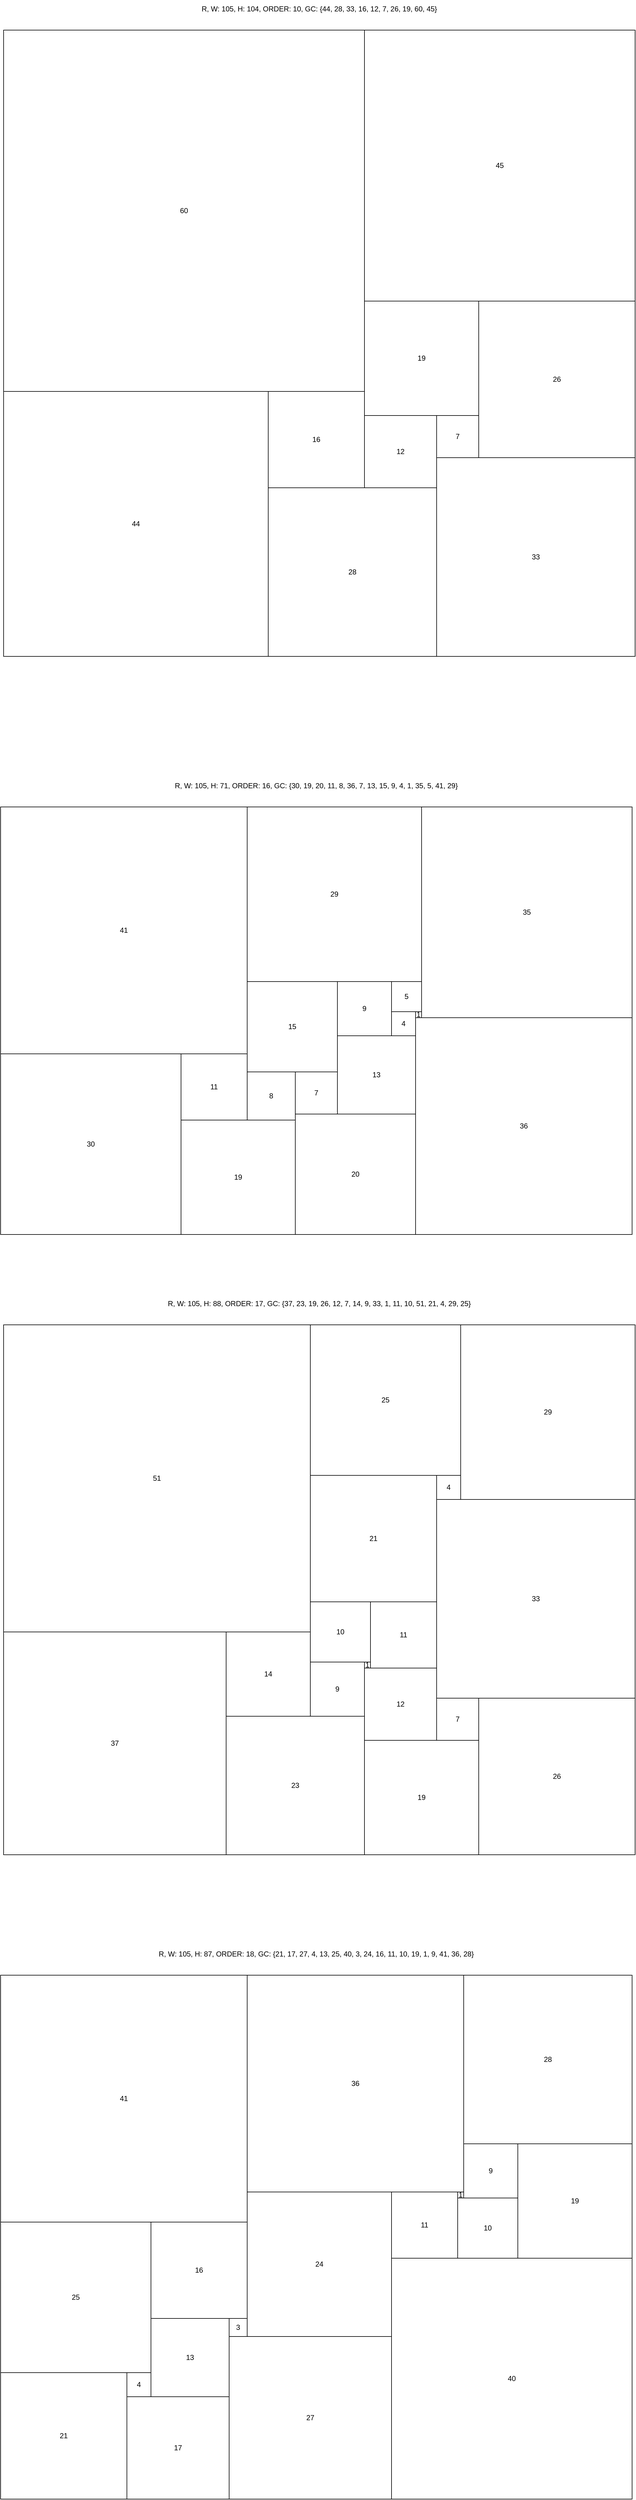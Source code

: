 <mxfile version="21.2.1" type="device">
  <diagram name="Page-1" id="H1nZVYqxkzLZFgEqRADx">
    <mxGraphModel dx="452" dy="1945" grid="1" gridSize="10" guides="1" tooltips="1" connect="1" arrows="1" fold="1" page="1" pageScale="1" pageWidth="850" pageHeight="1100" math="0" shadow="0">
      <root>
        <mxCell id="0" />
        <mxCell id="1" parent="0" />
        <mxCell id="AsBp8XiL8Dx4Y6rQVwFH-356" value="R, W: 105, H: 104, ORDER: 10, GC: {44, 28, 33, 16, 12, 7, 26, 19, 60, 45} " style="text;html=1;strokeColor=none;fillColor=none;align=center;verticalAlign=middle;whiteSpace=wrap;rounded=0;" parent="1" vertex="1">
          <mxGeometry x="1150" width="1050" height="30" as="geometry" />
        </mxCell>
        <mxCell id="AsBp8XiL8Dx4Y6rQVwFH-4677" value="R, W: 105, H: 71, ORDER: 16, GC: {30, 19, 20, 11, 8, 36, 7, 13, 15, 9, 4, 1, 35, 5, 41, 29} " style="text;html=1;strokeColor=none;fillColor=none;align=center;verticalAlign=middle;whiteSpace=wrap;rounded=0;" parent="1" vertex="1">
          <mxGeometry x="1145" y="1290" width="1050" height="30" as="geometry" />
        </mxCell>
        <mxCell id="AsBp8XiL8Dx4Y6rQVwFH-5681" value="R, W: 105, H: 88, ORDER: 17, GC: {37, 23, 19, 26, 12, 7, 14, 9, 33, 1, 11, 10, 51, 21, 4, 29, 25} " style="text;html=1;strokeColor=none;fillColor=none;align=center;verticalAlign=middle;whiteSpace=wrap;rounded=0;" parent="1" vertex="1">
          <mxGeometry x="1150" y="2150" width="1050" height="30" as="geometry" />
        </mxCell>
        <mxCell id="AsBp8XiL8Dx4Y6rQVwFH-7173" value="R, W: 105, H: 87, ORDER: 18, GC: {21, 17, 27, 4, 13, 25, 40, 3, 24, 16, 11, 10, 19, 1, 9, 41, 36, 28} " style="text;html=1;strokeColor=none;fillColor=none;align=center;verticalAlign=middle;whiteSpace=wrap;rounded=0;" parent="1" vertex="1">
          <mxGeometry x="1145" y="3230" width="1050" height="30" as="geometry" />
        </mxCell>
        <mxCell id="JwGBPkAIjTuVOSGxgzNQ-1" value="" style="group;flipV=1;" vertex="1" connectable="0" parent="1">
          <mxGeometry x="1145" y="3280" width="1050" height="870" as="geometry" />
        </mxCell>
        <mxCell id="761dnnyQ54j-Cl0NHfQN-7174" value="21" style="rounded=0;whiteSpace=wrap;html=1;" parent="JwGBPkAIjTuVOSGxgzNQ-1" vertex="1">
          <mxGeometry y="660" width="210" height="210" as="geometry" />
        </mxCell>
        <mxCell id="761dnnyQ54j-Cl0NHfQN-7175" value="17" style="rounded=0;whiteSpace=wrap;html=1;" parent="JwGBPkAIjTuVOSGxgzNQ-1" vertex="1">
          <mxGeometry x="210" y="700" width="170" height="170" as="geometry" />
        </mxCell>
        <mxCell id="761dnnyQ54j-Cl0NHfQN-7176" value="27" style="rounded=0;whiteSpace=wrap;html=1;" parent="JwGBPkAIjTuVOSGxgzNQ-1" vertex="1">
          <mxGeometry x="380" y="600" width="270" height="270" as="geometry" />
        </mxCell>
        <mxCell id="761dnnyQ54j-Cl0NHfQN-7177" value="4" style="rounded=0;whiteSpace=wrap;html=1;" parent="JwGBPkAIjTuVOSGxgzNQ-1" vertex="1">
          <mxGeometry x="210" y="660" width="40" height="40" as="geometry" />
        </mxCell>
        <mxCell id="761dnnyQ54j-Cl0NHfQN-7178" value="13" style="rounded=0;whiteSpace=wrap;html=1;" parent="JwGBPkAIjTuVOSGxgzNQ-1" vertex="1">
          <mxGeometry x="250" y="570" width="130" height="130" as="geometry" />
        </mxCell>
        <mxCell id="761dnnyQ54j-Cl0NHfQN-7179" value="25" style="rounded=0;whiteSpace=wrap;html=1;" parent="JwGBPkAIjTuVOSGxgzNQ-1" vertex="1">
          <mxGeometry y="410" width="250" height="250" as="geometry" />
        </mxCell>
        <mxCell id="761dnnyQ54j-Cl0NHfQN-7180" value="40" style="rounded=0;whiteSpace=wrap;html=1;" parent="JwGBPkAIjTuVOSGxgzNQ-1" vertex="1">
          <mxGeometry x="650" y="470" width="400" height="400" as="geometry" />
        </mxCell>
        <mxCell id="761dnnyQ54j-Cl0NHfQN-7181" value="3" style="rounded=0;whiteSpace=wrap;html=1;" parent="JwGBPkAIjTuVOSGxgzNQ-1" vertex="1">
          <mxGeometry x="380" y="570" width="30" height="30" as="geometry" />
        </mxCell>
        <mxCell id="761dnnyQ54j-Cl0NHfQN-7182" value="24" style="rounded=0;whiteSpace=wrap;html=1;" parent="JwGBPkAIjTuVOSGxgzNQ-1" vertex="1">
          <mxGeometry x="410" y="360" width="240" height="240" as="geometry" />
        </mxCell>
        <mxCell id="761dnnyQ54j-Cl0NHfQN-7183" value="16" style="rounded=0;whiteSpace=wrap;html=1;" parent="JwGBPkAIjTuVOSGxgzNQ-1" vertex="1">
          <mxGeometry x="250" y="410" width="160" height="160" as="geometry" />
        </mxCell>
        <mxCell id="761dnnyQ54j-Cl0NHfQN-7184" value="11" style="rounded=0;whiteSpace=wrap;html=1;" parent="JwGBPkAIjTuVOSGxgzNQ-1" vertex="1">
          <mxGeometry x="650" y="360" width="110" height="110" as="geometry" />
        </mxCell>
        <mxCell id="761dnnyQ54j-Cl0NHfQN-7185" value="10" style="rounded=0;whiteSpace=wrap;html=1;" parent="JwGBPkAIjTuVOSGxgzNQ-1" vertex="1">
          <mxGeometry x="760" y="370" width="100" height="100" as="geometry" />
        </mxCell>
        <mxCell id="761dnnyQ54j-Cl0NHfQN-7186" value="19" style="rounded=0;whiteSpace=wrap;html=1;" parent="JwGBPkAIjTuVOSGxgzNQ-1" vertex="1">
          <mxGeometry x="860" y="280" width="190" height="190" as="geometry" />
        </mxCell>
        <mxCell id="761dnnyQ54j-Cl0NHfQN-7187" value="1" style="rounded=0;whiteSpace=wrap;html=1;" parent="JwGBPkAIjTuVOSGxgzNQ-1" vertex="1">
          <mxGeometry x="760" y="360" width="10" height="10" as="geometry" />
        </mxCell>
        <mxCell id="761dnnyQ54j-Cl0NHfQN-7188" value="9" style="rounded=0;whiteSpace=wrap;html=1;" parent="JwGBPkAIjTuVOSGxgzNQ-1" vertex="1">
          <mxGeometry x="770" y="280" width="90" height="90" as="geometry" />
        </mxCell>
        <mxCell id="761dnnyQ54j-Cl0NHfQN-7189" value="41" style="rounded=0;whiteSpace=wrap;html=1;" parent="JwGBPkAIjTuVOSGxgzNQ-1" vertex="1">
          <mxGeometry width="410" height="410" as="geometry" />
        </mxCell>
        <mxCell id="761dnnyQ54j-Cl0NHfQN-7190" value="36" style="rounded=0;whiteSpace=wrap;html=1;" parent="JwGBPkAIjTuVOSGxgzNQ-1" vertex="1">
          <mxGeometry x="410" width="360" height="360" as="geometry" />
        </mxCell>
        <mxCell id="761dnnyQ54j-Cl0NHfQN-7191" value="28" style="rounded=0;whiteSpace=wrap;html=1;" parent="JwGBPkAIjTuVOSGxgzNQ-1" vertex="1">
          <mxGeometry x="770" width="280" height="280" as="geometry" />
        </mxCell>
        <mxCell id="JwGBPkAIjTuVOSGxgzNQ-2" value="" style="group;flipV=1;" vertex="1" connectable="0" parent="1">
          <mxGeometry x="1150" y="2200" width="1050" height="880" as="geometry" />
        </mxCell>
        <mxCell id="761dnnyQ54j-Cl0NHfQN-5682" value="37" style="rounded=0;whiteSpace=wrap;html=1;" parent="JwGBPkAIjTuVOSGxgzNQ-2" vertex="1">
          <mxGeometry y="510" width="370" height="370" as="geometry" />
        </mxCell>
        <mxCell id="761dnnyQ54j-Cl0NHfQN-5683" value="23" style="rounded=0;whiteSpace=wrap;html=1;" parent="JwGBPkAIjTuVOSGxgzNQ-2" vertex="1">
          <mxGeometry x="370" y="650" width="230" height="230" as="geometry" />
        </mxCell>
        <mxCell id="761dnnyQ54j-Cl0NHfQN-5684" value="19" style="rounded=0;whiteSpace=wrap;html=1;" parent="JwGBPkAIjTuVOSGxgzNQ-2" vertex="1">
          <mxGeometry x="600" y="690" width="190" height="190" as="geometry" />
        </mxCell>
        <mxCell id="761dnnyQ54j-Cl0NHfQN-5685" value="26" style="rounded=0;whiteSpace=wrap;html=1;" parent="JwGBPkAIjTuVOSGxgzNQ-2" vertex="1">
          <mxGeometry x="790" y="620" width="260" height="260" as="geometry" />
        </mxCell>
        <mxCell id="761dnnyQ54j-Cl0NHfQN-5686" value="12" style="rounded=0;whiteSpace=wrap;html=1;" parent="JwGBPkAIjTuVOSGxgzNQ-2" vertex="1">
          <mxGeometry x="600" y="570" width="120" height="120" as="geometry" />
        </mxCell>
        <mxCell id="761dnnyQ54j-Cl0NHfQN-5687" value="7" style="rounded=0;whiteSpace=wrap;html=1;" parent="JwGBPkAIjTuVOSGxgzNQ-2" vertex="1">
          <mxGeometry x="720" y="620" width="70" height="70" as="geometry" />
        </mxCell>
        <mxCell id="761dnnyQ54j-Cl0NHfQN-5688" value="14" style="rounded=0;whiteSpace=wrap;html=1;" parent="JwGBPkAIjTuVOSGxgzNQ-2" vertex="1">
          <mxGeometry x="370" y="510" width="140" height="140" as="geometry" />
        </mxCell>
        <mxCell id="761dnnyQ54j-Cl0NHfQN-5689" value="9" style="rounded=0;whiteSpace=wrap;html=1;" parent="JwGBPkAIjTuVOSGxgzNQ-2" vertex="1">
          <mxGeometry x="510" y="560" width="90" height="90" as="geometry" />
        </mxCell>
        <mxCell id="761dnnyQ54j-Cl0NHfQN-5690" value="33" style="rounded=0;whiteSpace=wrap;html=1;" parent="JwGBPkAIjTuVOSGxgzNQ-2" vertex="1">
          <mxGeometry x="720" y="290" width="330" height="330" as="geometry" />
        </mxCell>
        <mxCell id="761dnnyQ54j-Cl0NHfQN-5691" value="1" style="rounded=0;whiteSpace=wrap;html=1;" parent="JwGBPkAIjTuVOSGxgzNQ-2" vertex="1">
          <mxGeometry x="600" y="560" width="10" height="10" as="geometry" />
        </mxCell>
        <mxCell id="761dnnyQ54j-Cl0NHfQN-5692" value="11" style="rounded=0;whiteSpace=wrap;html=1;" parent="JwGBPkAIjTuVOSGxgzNQ-2" vertex="1">
          <mxGeometry x="610" y="460" width="110" height="110" as="geometry" />
        </mxCell>
        <mxCell id="761dnnyQ54j-Cl0NHfQN-5693" value="10" style="rounded=0;whiteSpace=wrap;html=1;" parent="JwGBPkAIjTuVOSGxgzNQ-2" vertex="1">
          <mxGeometry x="510" y="460" width="100" height="100" as="geometry" />
        </mxCell>
        <mxCell id="761dnnyQ54j-Cl0NHfQN-5694" value="51" style="rounded=0;whiteSpace=wrap;html=1;" parent="JwGBPkAIjTuVOSGxgzNQ-2" vertex="1">
          <mxGeometry width="510" height="510" as="geometry" />
        </mxCell>
        <mxCell id="761dnnyQ54j-Cl0NHfQN-5695" value="21" style="rounded=0;whiteSpace=wrap;html=1;" parent="JwGBPkAIjTuVOSGxgzNQ-2" vertex="1">
          <mxGeometry x="510" y="250" width="210" height="210" as="geometry" />
        </mxCell>
        <mxCell id="761dnnyQ54j-Cl0NHfQN-5696" value="4" style="rounded=0;whiteSpace=wrap;html=1;" parent="JwGBPkAIjTuVOSGxgzNQ-2" vertex="1">
          <mxGeometry x="720" y="250" width="40" height="40" as="geometry" />
        </mxCell>
        <mxCell id="761dnnyQ54j-Cl0NHfQN-5697" value="29" style="rounded=0;whiteSpace=wrap;html=1;" parent="JwGBPkAIjTuVOSGxgzNQ-2" vertex="1">
          <mxGeometry x="760" width="290" height="290" as="geometry" />
        </mxCell>
        <mxCell id="761dnnyQ54j-Cl0NHfQN-5698" value="25" style="rounded=0;whiteSpace=wrap;html=1;" parent="JwGBPkAIjTuVOSGxgzNQ-2" vertex="1">
          <mxGeometry x="510" width="250" height="250" as="geometry" />
        </mxCell>
        <mxCell id="JwGBPkAIjTuVOSGxgzNQ-3" value="" style="group;flipV=1;" vertex="1" connectable="0" parent="1">
          <mxGeometry x="1145" y="1340" width="1050" height="710" as="geometry" />
        </mxCell>
        <mxCell id="761dnnyQ54j-Cl0NHfQN-4678" value="30" style="rounded=0;whiteSpace=wrap;html=1;" parent="JwGBPkAIjTuVOSGxgzNQ-3" vertex="1">
          <mxGeometry y="410" width="300" height="300" as="geometry" />
        </mxCell>
        <mxCell id="761dnnyQ54j-Cl0NHfQN-4679" value="19" style="rounded=0;whiteSpace=wrap;html=1;" parent="JwGBPkAIjTuVOSGxgzNQ-3" vertex="1">
          <mxGeometry x="300" y="520" width="190" height="190" as="geometry" />
        </mxCell>
        <mxCell id="761dnnyQ54j-Cl0NHfQN-4680" value="20" style="rounded=0;whiteSpace=wrap;html=1;" parent="JwGBPkAIjTuVOSGxgzNQ-3" vertex="1">
          <mxGeometry x="490" y="510" width="200" height="200" as="geometry" />
        </mxCell>
        <mxCell id="761dnnyQ54j-Cl0NHfQN-4681" value="11" style="rounded=0;whiteSpace=wrap;html=1;" parent="JwGBPkAIjTuVOSGxgzNQ-3" vertex="1">
          <mxGeometry x="300" y="410" width="110" height="110" as="geometry" />
        </mxCell>
        <mxCell id="761dnnyQ54j-Cl0NHfQN-4682" value="8" style="rounded=0;whiteSpace=wrap;html=1;" parent="JwGBPkAIjTuVOSGxgzNQ-3" vertex="1">
          <mxGeometry x="410" y="440" width="80" height="80" as="geometry" />
        </mxCell>
        <mxCell id="761dnnyQ54j-Cl0NHfQN-4683" value="36" style="rounded=0;whiteSpace=wrap;html=1;" parent="JwGBPkAIjTuVOSGxgzNQ-3" vertex="1">
          <mxGeometry x="690" y="350" width="360" height="360" as="geometry" />
        </mxCell>
        <mxCell id="761dnnyQ54j-Cl0NHfQN-4684" value="7" style="rounded=0;whiteSpace=wrap;html=1;" parent="JwGBPkAIjTuVOSGxgzNQ-3" vertex="1">
          <mxGeometry x="490" y="440" width="70" height="70" as="geometry" />
        </mxCell>
        <mxCell id="761dnnyQ54j-Cl0NHfQN-4685" value="13" style="rounded=0;whiteSpace=wrap;html=1;" parent="JwGBPkAIjTuVOSGxgzNQ-3" vertex="1">
          <mxGeometry x="560" y="380" width="130" height="130" as="geometry" />
        </mxCell>
        <mxCell id="761dnnyQ54j-Cl0NHfQN-4686" value="15" style="rounded=0;whiteSpace=wrap;html=1;" parent="JwGBPkAIjTuVOSGxgzNQ-3" vertex="1">
          <mxGeometry x="410" y="290" width="150" height="150" as="geometry" />
        </mxCell>
        <mxCell id="761dnnyQ54j-Cl0NHfQN-4687" value="9" style="rounded=0;whiteSpace=wrap;html=1;" parent="JwGBPkAIjTuVOSGxgzNQ-3" vertex="1">
          <mxGeometry x="560" y="290" width="90" height="90" as="geometry" />
        </mxCell>
        <mxCell id="761dnnyQ54j-Cl0NHfQN-4688" value="4" style="rounded=0;whiteSpace=wrap;html=1;" parent="JwGBPkAIjTuVOSGxgzNQ-3" vertex="1">
          <mxGeometry x="650" y="340" width="40" height="40" as="geometry" />
        </mxCell>
        <mxCell id="761dnnyQ54j-Cl0NHfQN-4689" value="1" style="rounded=0;whiteSpace=wrap;html=1;" parent="JwGBPkAIjTuVOSGxgzNQ-3" vertex="1">
          <mxGeometry x="690" y="340" width="10" height="10" as="geometry" />
        </mxCell>
        <mxCell id="761dnnyQ54j-Cl0NHfQN-4690" value="35" style="rounded=0;whiteSpace=wrap;html=1;" parent="JwGBPkAIjTuVOSGxgzNQ-3" vertex="1">
          <mxGeometry x="700" width="350" height="350" as="geometry" />
        </mxCell>
        <mxCell id="761dnnyQ54j-Cl0NHfQN-4691" value="5" style="rounded=0;whiteSpace=wrap;html=1;" parent="JwGBPkAIjTuVOSGxgzNQ-3" vertex="1">
          <mxGeometry x="650" y="290" width="50" height="50" as="geometry" />
        </mxCell>
        <mxCell id="761dnnyQ54j-Cl0NHfQN-4692" value="41" style="rounded=0;whiteSpace=wrap;html=1;" parent="JwGBPkAIjTuVOSGxgzNQ-3" vertex="1">
          <mxGeometry width="410" height="410" as="geometry" />
        </mxCell>
        <mxCell id="761dnnyQ54j-Cl0NHfQN-4693" value="29" style="rounded=0;whiteSpace=wrap;html=1;" parent="JwGBPkAIjTuVOSGxgzNQ-3" vertex="1">
          <mxGeometry x="410" width="290" height="290" as="geometry" />
        </mxCell>
        <mxCell id="JwGBPkAIjTuVOSGxgzNQ-5" value="" style="group;flipV=1;" vertex="1" connectable="0" parent="1">
          <mxGeometry x="1150" y="50" width="1050" height="1040" as="geometry" />
        </mxCell>
        <mxCell id="761dnnyQ54j-Cl0NHfQN-357" value="44" style="rounded=0;whiteSpace=wrap;html=1;" parent="JwGBPkAIjTuVOSGxgzNQ-5" vertex="1">
          <mxGeometry y="600" width="440" height="440" as="geometry" />
        </mxCell>
        <mxCell id="761dnnyQ54j-Cl0NHfQN-358" value="28" style="rounded=0;whiteSpace=wrap;html=1;" parent="JwGBPkAIjTuVOSGxgzNQ-5" vertex="1">
          <mxGeometry x="440" y="760" width="280" height="280" as="geometry" />
        </mxCell>
        <mxCell id="761dnnyQ54j-Cl0NHfQN-359" value="33" style="rounded=0;whiteSpace=wrap;html=1;" parent="JwGBPkAIjTuVOSGxgzNQ-5" vertex="1">
          <mxGeometry x="720" y="710" width="330" height="330" as="geometry" />
        </mxCell>
        <mxCell id="761dnnyQ54j-Cl0NHfQN-360" value="16" style="rounded=0;whiteSpace=wrap;html=1;" parent="JwGBPkAIjTuVOSGxgzNQ-5" vertex="1">
          <mxGeometry x="440" y="600" width="160" height="160" as="geometry" />
        </mxCell>
        <mxCell id="761dnnyQ54j-Cl0NHfQN-361" value="12" style="rounded=0;whiteSpace=wrap;html=1;" parent="JwGBPkAIjTuVOSGxgzNQ-5" vertex="1">
          <mxGeometry x="600" y="640" width="120" height="120" as="geometry" />
        </mxCell>
        <mxCell id="761dnnyQ54j-Cl0NHfQN-362" value="7" style="rounded=0;whiteSpace=wrap;html=1;" parent="JwGBPkAIjTuVOSGxgzNQ-5" vertex="1">
          <mxGeometry x="720" y="640" width="70" height="70" as="geometry" />
        </mxCell>
        <mxCell id="761dnnyQ54j-Cl0NHfQN-363" value="26" style="rounded=0;whiteSpace=wrap;html=1;" parent="JwGBPkAIjTuVOSGxgzNQ-5" vertex="1">
          <mxGeometry x="790" y="450" width="260" height="260" as="geometry" />
        </mxCell>
        <mxCell id="761dnnyQ54j-Cl0NHfQN-364" value="19" style="rounded=0;whiteSpace=wrap;html=1;" parent="JwGBPkAIjTuVOSGxgzNQ-5" vertex="1">
          <mxGeometry x="600" y="450" width="190" height="190" as="geometry" />
        </mxCell>
        <mxCell id="761dnnyQ54j-Cl0NHfQN-365" value="60" style="rounded=0;whiteSpace=wrap;html=1;" parent="JwGBPkAIjTuVOSGxgzNQ-5" vertex="1">
          <mxGeometry width="600" height="600" as="geometry" />
        </mxCell>
        <mxCell id="761dnnyQ54j-Cl0NHfQN-366" value="45" style="rounded=0;whiteSpace=wrap;html=1;" parent="JwGBPkAIjTuVOSGxgzNQ-5" vertex="1">
          <mxGeometry x="600" width="450" height="450" as="geometry" />
        </mxCell>
      </root>
    </mxGraphModel>
  </diagram>
</mxfile>
